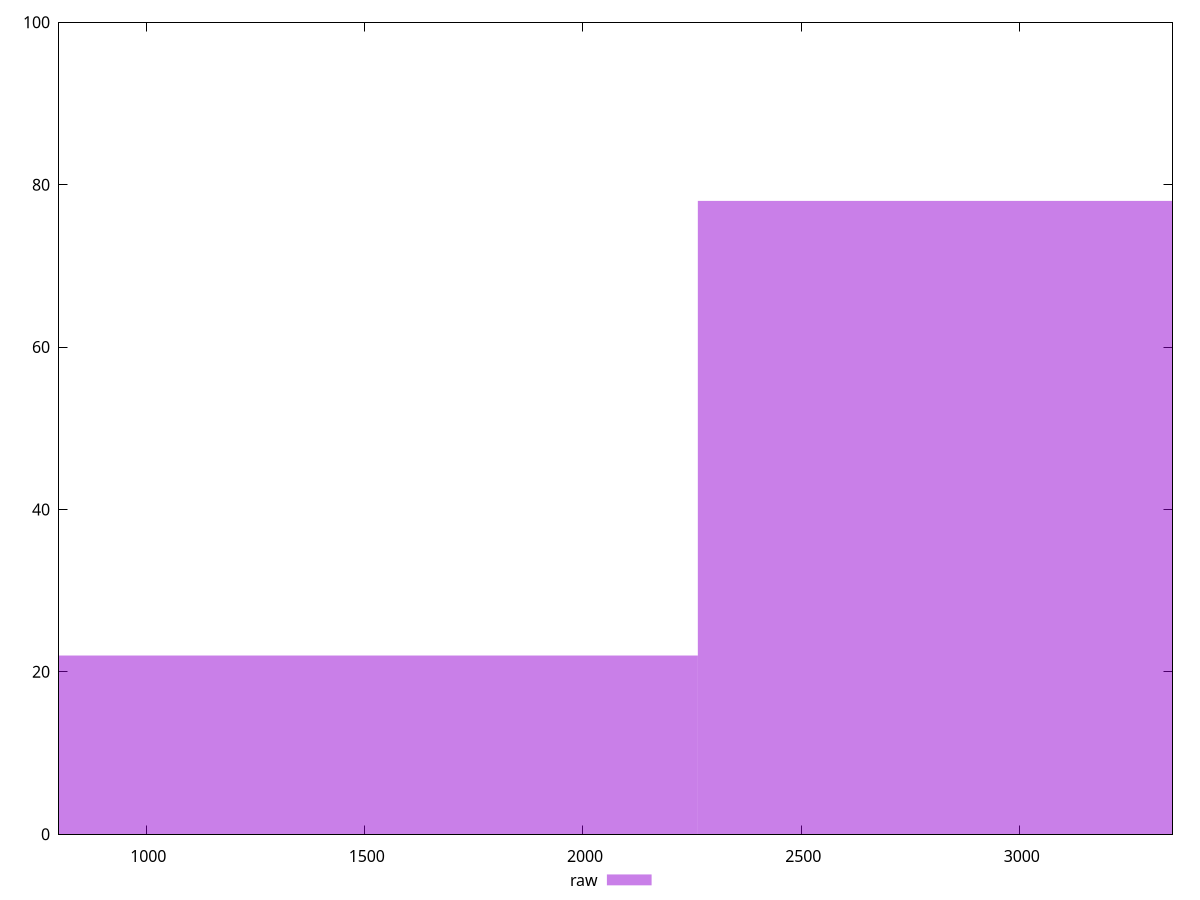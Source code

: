 reset

$raw <<EOF
3017.2977914280955 78
1508.6488957140477 22
EOF

set key outside below
set boxwidth 1508.6488957140477
set xrange [800:3350]
set yrange [0:100]
set trange [0:100]
set style fill transparent solid 0.5 noborder
set terminal svg size 640, 490 enhanced background rgb 'white'
set output "report_00013_2021-02-09T12-04-24.940Z/uses-text-compression/samples/pages+cached+noadtech+nomedia/raw/histogram.svg"

plot $raw title "raw" with boxes

reset
